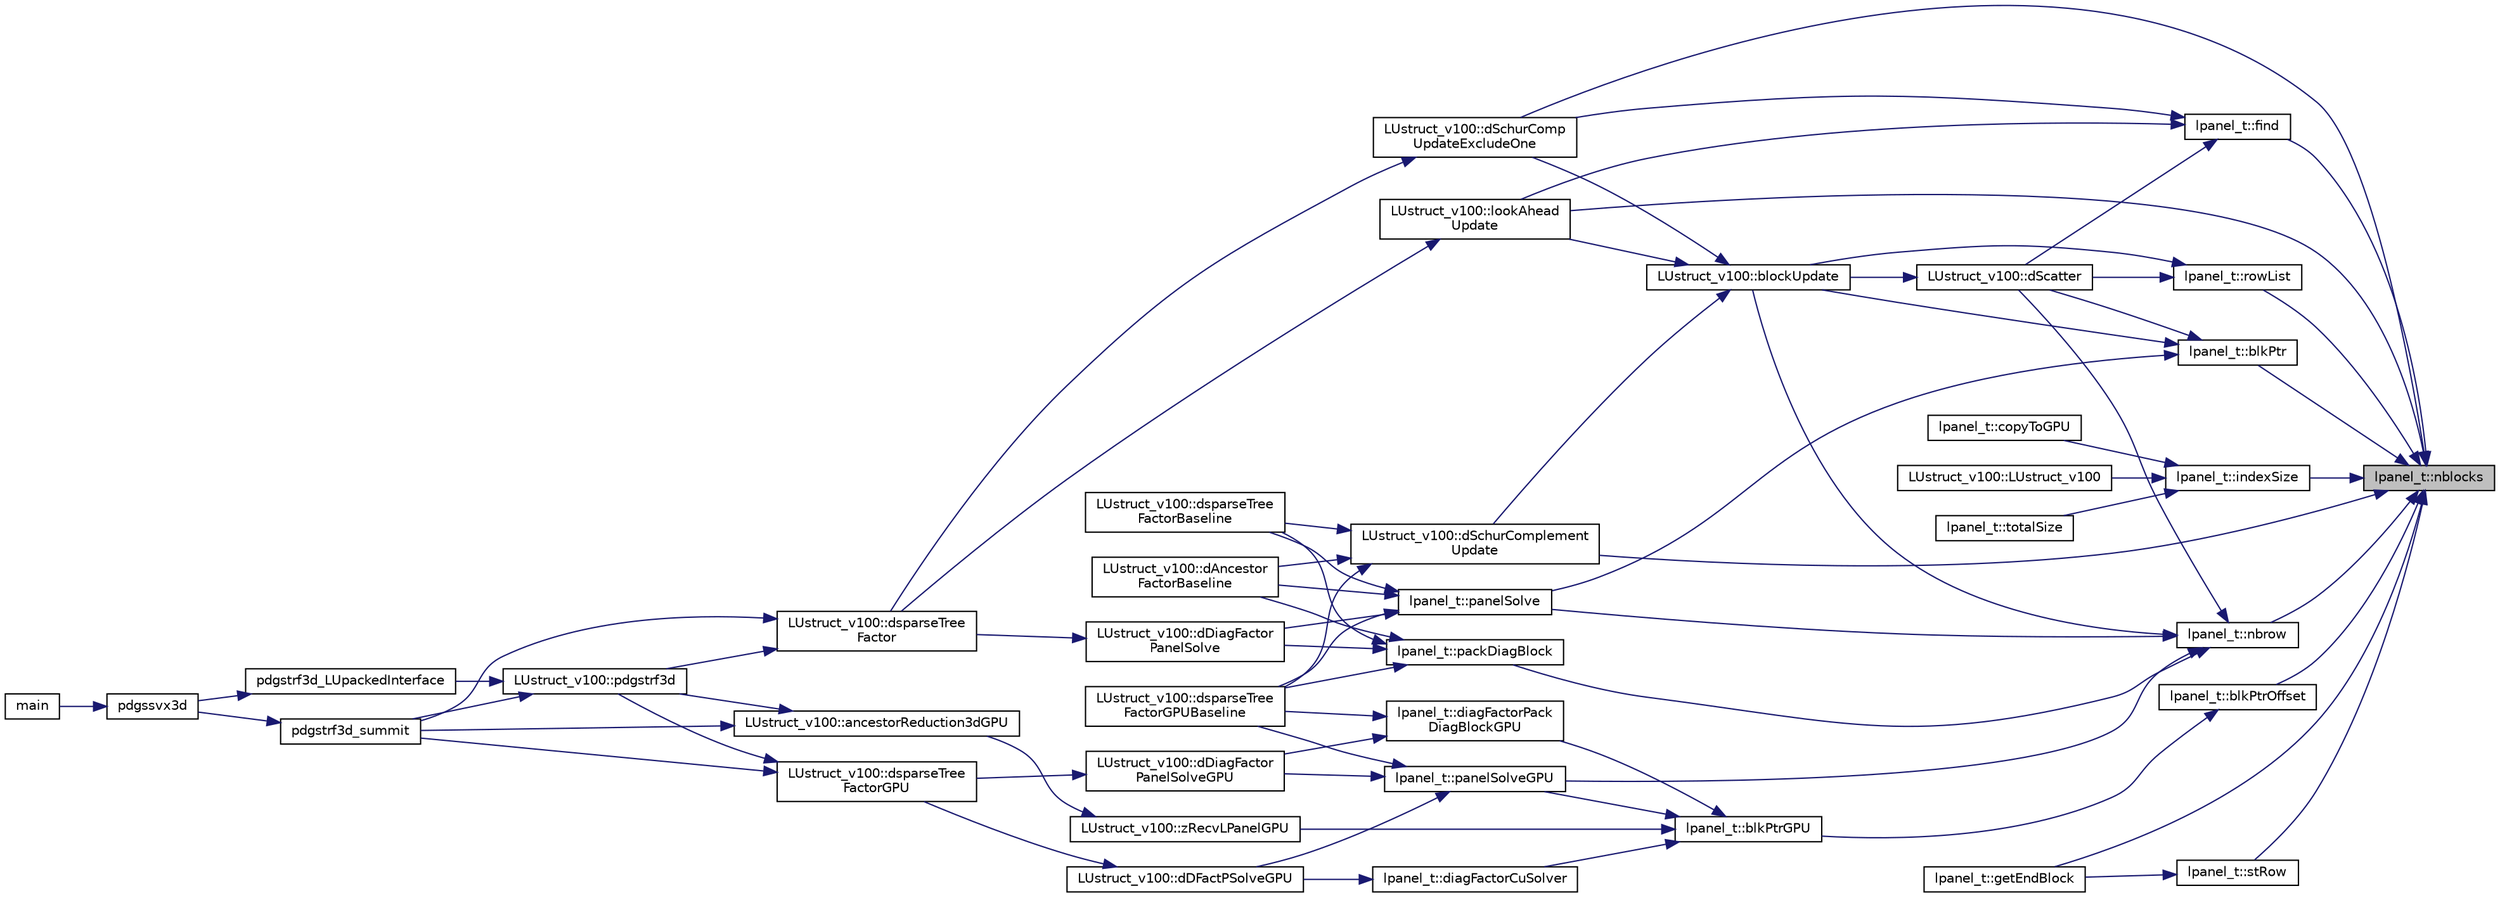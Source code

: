 digraph "lpanel_t::nblocks"
{
 // LATEX_PDF_SIZE
  edge [fontname="Helvetica",fontsize="10",labelfontname="Helvetica",labelfontsize="10"];
  node [fontname="Helvetica",fontsize="10",shape=record];
  rankdir="RL";
  Node1 [label="lpanel_t::nblocks",height=0.2,width=0.4,color="black", fillcolor="grey75", style="filled", fontcolor="black",tooltip=" "];
  Node1 -> Node2 [dir="back",color="midnightblue",fontsize="10",style="solid",fontname="Helvetica"];
  Node2 [label="lpanel_t::blkPtr",height=0.2,width=0.4,color="black", fillcolor="white", style="filled",URL="$classlpanel__t.html#a8f15374f4da0d015ee3d0e2e8d8f1c8e",tooltip=" "];
  Node2 -> Node3 [dir="back",color="midnightblue",fontsize="10",style="solid",fontname="Helvetica"];
  Node3 [label="LUstruct_v100::blockUpdate",height=0.2,width=0.4,color="black", fillcolor="white", style="filled",URL="$structLUstruct__v100.html#a7abea9f9bf0cbd0f0f0cae3b884cfecb",tooltip=" "];
  Node3 -> Node4 [dir="back",color="midnightblue",fontsize="10",style="solid",fontname="Helvetica"];
  Node4 [label="LUstruct_v100::dSchurComplement\lUpdate",height=0.2,width=0.4,color="black", fillcolor="white", style="filled",URL="$structLUstruct__v100.html#af4dc0ffd2a5d48a8768e64bb9d696f63",tooltip=" "];
  Node4 -> Node5 [dir="back",color="midnightblue",fontsize="10",style="solid",fontname="Helvetica"];
  Node5 [label="LUstruct_v100::dAncestor\lFactorBaseline",height=0.2,width=0.4,color="black", fillcolor="white", style="filled",URL="$structLUstruct__v100.html#adc2993e353e8fd58c5d25f2e1a2f6b12",tooltip=" "];
  Node4 -> Node6 [dir="back",color="midnightblue",fontsize="10",style="solid",fontname="Helvetica"];
  Node6 [label="LUstruct_v100::dsparseTree\lFactorBaseline",height=0.2,width=0.4,color="black", fillcolor="white", style="filled",URL="$structLUstruct__v100.html#a2df2422c38f6f3eb60130abb30ed6cbb",tooltip=" "];
  Node4 -> Node7 [dir="back",color="midnightblue",fontsize="10",style="solid",fontname="Helvetica"];
  Node7 [label="LUstruct_v100::dsparseTree\lFactorGPUBaseline",height=0.2,width=0.4,color="black", fillcolor="white", style="filled",URL="$structLUstruct__v100.html#a0dae29dc04bb128d9e63e973a1959935",tooltip=" "];
  Node3 -> Node8 [dir="back",color="midnightblue",fontsize="10",style="solid",fontname="Helvetica"];
  Node8 [label="LUstruct_v100::dSchurComp\lUpdateExcludeOne",height=0.2,width=0.4,color="black", fillcolor="white", style="filled",URL="$structLUstruct__v100.html#a1d41b0a2db3668dcc4e17ed404909006",tooltip=" "];
  Node8 -> Node9 [dir="back",color="midnightblue",fontsize="10",style="solid",fontname="Helvetica"];
  Node9 [label="LUstruct_v100::dsparseTree\lFactor",height=0.2,width=0.4,color="black", fillcolor="white", style="filled",URL="$structLUstruct__v100.html#a81be5cdce94b1ad8bfdf380f4aaf602f",tooltip=" "];
  Node9 -> Node10 [dir="back",color="midnightblue",fontsize="10",style="solid",fontname="Helvetica"];
  Node10 [label="LUstruct_v100::pdgstrf3d",height=0.2,width=0.4,color="black", fillcolor="white", style="filled",URL="$structLUstruct__v100.html#a80324555bc4f128a8f64af2846f46a3d",tooltip=" "];
  Node10 -> Node11 [dir="back",color="midnightblue",fontsize="10",style="solid",fontname="Helvetica"];
  Node11 [label="pdgstrf3d_LUpackedInterface",height=0.2,width=0.4,color="black", fillcolor="white", style="filled",URL="$LUgpuCHandle__interface_8cpp.html#acf3a56b3348f3f776bd692423e1d2604",tooltip=" "];
  Node11 -> Node12 [dir="back",color="midnightblue",fontsize="10",style="solid",fontname="Helvetica"];
  Node12 [label="pdgssvx3d",height=0.2,width=0.4,color="black", fillcolor="white", style="filled",URL="$pdgssvx3d_8c.html#a4cd295688eb2d11cd956c465f54af439",tooltip=" "];
  Node12 -> Node13 [dir="back",color="midnightblue",fontsize="10",style="solid",fontname="Helvetica"];
  Node13 [label="main",height=0.2,width=0.4,color="black", fillcolor="white", style="filled",URL="$pddrive3d_8c.html#a0ddf1224851353fc92bfbff6f499fa97",tooltip=" "];
  Node10 -> Node14 [dir="back",color="midnightblue",fontsize="10",style="solid",fontname="Helvetica"];
  Node14 [label="pdgstrf3d_summit",height=0.2,width=0.4,color="black", fillcolor="white", style="filled",URL="$pdgstrf3d__summit_8cpp.html#a1946f63e24f32f2f9675e9e3463af0a6",tooltip=" "];
  Node14 -> Node12 [dir="back",color="midnightblue",fontsize="10",style="solid",fontname="Helvetica"];
  Node9 -> Node14 [dir="back",color="midnightblue",fontsize="10",style="solid",fontname="Helvetica"];
  Node3 -> Node15 [dir="back",color="midnightblue",fontsize="10",style="solid",fontname="Helvetica"];
  Node15 [label="LUstruct_v100::lookAhead\lUpdate",height=0.2,width=0.4,color="black", fillcolor="white", style="filled",URL="$structLUstruct__v100.html#ac0bb4bc69db9a8fc4cafbc740346dac4",tooltip=" "];
  Node15 -> Node9 [dir="back",color="midnightblue",fontsize="10",style="solid",fontname="Helvetica"];
  Node2 -> Node16 [dir="back",color="midnightblue",fontsize="10",style="solid",fontname="Helvetica"];
  Node16 [label="LUstruct_v100::dScatter",height=0.2,width=0.4,color="black", fillcolor="white", style="filled",URL="$structLUstruct__v100.html#afdca951433ef866b953f0df6f653e7f1",tooltip=" "];
  Node16 -> Node3 [dir="back",color="midnightblue",fontsize="10",style="solid",fontname="Helvetica"];
  Node2 -> Node17 [dir="back",color="midnightblue",fontsize="10",style="solid",fontname="Helvetica"];
  Node17 [label="lpanel_t::panelSolve",height=0.2,width=0.4,color="black", fillcolor="white", style="filled",URL="$classlpanel__t.html#a60acfeda21c23692999067daaac3d835",tooltip=" "];
  Node17 -> Node5 [dir="back",color="midnightblue",fontsize="10",style="solid",fontname="Helvetica"];
  Node17 -> Node18 [dir="back",color="midnightblue",fontsize="10",style="solid",fontname="Helvetica"];
  Node18 [label="LUstruct_v100::dDiagFactor\lPanelSolve",height=0.2,width=0.4,color="black", fillcolor="white", style="filled",URL="$structLUstruct__v100.html#a2e1f892905b428de14fa7e46f80a68cf",tooltip=" "];
  Node18 -> Node9 [dir="back",color="midnightblue",fontsize="10",style="solid",fontname="Helvetica"];
  Node17 -> Node6 [dir="back",color="midnightblue",fontsize="10",style="solid",fontname="Helvetica"];
  Node17 -> Node7 [dir="back",color="midnightblue",fontsize="10",style="solid",fontname="Helvetica"];
  Node1 -> Node19 [dir="back",color="midnightblue",fontsize="10",style="solid",fontname="Helvetica"];
  Node19 [label="lpanel_t::blkPtrOffset",height=0.2,width=0.4,color="black", fillcolor="white", style="filled",URL="$classlpanel__t.html#a42752914d366a7719d03c12946f9f621",tooltip=" "];
  Node19 -> Node20 [dir="back",color="midnightblue",fontsize="10",style="solid",fontname="Helvetica"];
  Node20 [label="lpanel_t::blkPtrGPU",height=0.2,width=0.4,color="black", fillcolor="white", style="filled",URL="$classlpanel__t.html#ae82b5c028150b4d8b47aa08e88277a70",tooltip=" "];
  Node20 -> Node21 [dir="back",color="midnightblue",fontsize="10",style="solid",fontname="Helvetica"];
  Node21 [label="lpanel_t::diagFactorCuSolver",height=0.2,width=0.4,color="black", fillcolor="white", style="filled",URL="$classlpanel__t.html#a06277b0e163ae794fd0154d450b5e88f",tooltip=" "];
  Node21 -> Node22 [dir="back",color="midnightblue",fontsize="10",style="solid",fontname="Helvetica"];
  Node22 [label="LUstruct_v100::dDFactPSolveGPU",height=0.2,width=0.4,color="black", fillcolor="white", style="filled",URL="$structLUstruct__v100.html#afee34ca5a8e6010d14732445c3697353",tooltip=" "];
  Node22 -> Node23 [dir="back",color="midnightblue",fontsize="10",style="solid",fontname="Helvetica"];
  Node23 [label="LUstruct_v100::dsparseTree\lFactorGPU",height=0.2,width=0.4,color="black", fillcolor="white", style="filled",URL="$structLUstruct__v100.html#ac4592f8805ed1ad0beb724f98ecfa17a",tooltip=" "];
  Node23 -> Node10 [dir="back",color="midnightblue",fontsize="10",style="solid",fontname="Helvetica"];
  Node23 -> Node14 [dir="back",color="midnightblue",fontsize="10",style="solid",fontname="Helvetica"];
  Node20 -> Node24 [dir="back",color="midnightblue",fontsize="10",style="solid",fontname="Helvetica"];
  Node24 [label="lpanel_t::diagFactorPack\lDiagBlockGPU",height=0.2,width=0.4,color="black", fillcolor="white", style="filled",URL="$classlpanel__t.html#a64016dee1f8cfb27b2bf09f3f1258d0c",tooltip=" "];
  Node24 -> Node25 [dir="back",color="midnightblue",fontsize="10",style="solid",fontname="Helvetica"];
  Node25 [label="LUstruct_v100::dDiagFactor\lPanelSolveGPU",height=0.2,width=0.4,color="black", fillcolor="white", style="filled",URL="$structLUstruct__v100.html#a6106b2c9ecde0cf2e2c7c4b103e352b6",tooltip=" "];
  Node25 -> Node23 [dir="back",color="midnightblue",fontsize="10",style="solid",fontname="Helvetica"];
  Node24 -> Node7 [dir="back",color="midnightblue",fontsize="10",style="solid",fontname="Helvetica"];
  Node20 -> Node26 [dir="back",color="midnightblue",fontsize="10",style="solid",fontname="Helvetica"];
  Node26 [label="lpanel_t::panelSolveGPU",height=0.2,width=0.4,color="black", fillcolor="white", style="filled",URL="$classlpanel__t.html#a414dae4bb872425289261ac2f819e2d8",tooltip=" "];
  Node26 -> Node22 [dir="back",color="midnightblue",fontsize="10",style="solid",fontname="Helvetica"];
  Node26 -> Node25 [dir="back",color="midnightblue",fontsize="10",style="solid",fontname="Helvetica"];
  Node26 -> Node7 [dir="back",color="midnightblue",fontsize="10",style="solid",fontname="Helvetica"];
  Node20 -> Node27 [dir="back",color="midnightblue",fontsize="10",style="solid",fontname="Helvetica"];
  Node27 [label="LUstruct_v100::zRecvLPanelGPU",height=0.2,width=0.4,color="black", fillcolor="white", style="filled",URL="$structLUstruct__v100.html#a515f4751f9882a3a81cd508c5ea0cd9f",tooltip=" "];
  Node27 -> Node28 [dir="back",color="midnightblue",fontsize="10",style="solid",fontname="Helvetica"];
  Node28 [label="LUstruct_v100::ancestorReduction3dGPU",height=0.2,width=0.4,color="black", fillcolor="white", style="filled",URL="$structLUstruct__v100.html#ad4475ce14bf2210e9e4230f31b592238",tooltip=" "];
  Node28 -> Node10 [dir="back",color="midnightblue",fontsize="10",style="solid",fontname="Helvetica"];
  Node28 -> Node14 [dir="back",color="midnightblue",fontsize="10",style="solid",fontname="Helvetica"];
  Node1 -> Node4 [dir="back",color="midnightblue",fontsize="10",style="solid",fontname="Helvetica"];
  Node1 -> Node8 [dir="back",color="midnightblue",fontsize="10",style="solid",fontname="Helvetica"];
  Node1 -> Node29 [dir="back",color="midnightblue",fontsize="10",style="solid",fontname="Helvetica"];
  Node29 [label="lpanel_t::find",height=0.2,width=0.4,color="black", fillcolor="white", style="filled",URL="$classlpanel__t.html#a853a96b8d7027f9545d713ab33079944",tooltip=" "];
  Node29 -> Node16 [dir="back",color="midnightblue",fontsize="10",style="solid",fontname="Helvetica"];
  Node29 -> Node8 [dir="back",color="midnightblue",fontsize="10",style="solid",fontname="Helvetica"];
  Node29 -> Node15 [dir="back",color="midnightblue",fontsize="10",style="solid",fontname="Helvetica"];
  Node1 -> Node30 [dir="back",color="midnightblue",fontsize="10",style="solid",fontname="Helvetica"];
  Node30 [label="lpanel_t::getEndBlock",height=0.2,width=0.4,color="black", fillcolor="white", style="filled",URL="$classlpanel__t.html#ab9247b4cc7590c7752ad3580a36a5ba9",tooltip=" "];
  Node1 -> Node31 [dir="back",color="midnightblue",fontsize="10",style="solid",fontname="Helvetica"];
  Node31 [label="lpanel_t::indexSize",height=0.2,width=0.4,color="black", fillcolor="white", style="filled",URL="$classlpanel__t.html#abf71285cd6d992a9df0957d6989b43a4",tooltip=" "];
  Node31 -> Node32 [dir="back",color="midnightblue",fontsize="10",style="solid",fontname="Helvetica"];
  Node32 [label="lpanel_t::copyToGPU",height=0.2,width=0.4,color="black", fillcolor="white", style="filled",URL="$classlpanel__t.html#aa29722705aa8c9f922c05d8040fa18f2",tooltip=" "];
  Node31 -> Node33 [dir="back",color="midnightblue",fontsize="10",style="solid",fontname="Helvetica"];
  Node33 [label="LUstruct_v100::LUstruct_v100",height=0.2,width=0.4,color="black", fillcolor="white", style="filled",URL="$structLUstruct__v100.html#a69055df17e7aad705117d61101d85831",tooltip=" "];
  Node31 -> Node34 [dir="back",color="midnightblue",fontsize="10",style="solid",fontname="Helvetica"];
  Node34 [label="lpanel_t::totalSize",height=0.2,width=0.4,color="black", fillcolor="white", style="filled",URL="$classlpanel__t.html#a9b7aa805ec45be4f0de4e5cb3974275b",tooltip=" "];
  Node1 -> Node15 [dir="back",color="midnightblue",fontsize="10",style="solid",fontname="Helvetica"];
  Node1 -> Node35 [dir="back",color="midnightblue",fontsize="10",style="solid",fontname="Helvetica"];
  Node35 [label="lpanel_t::nbrow",height=0.2,width=0.4,color="black", fillcolor="white", style="filled",URL="$classlpanel__t.html#a1e8a9a0d94a51dba54af448c3e858e03",tooltip=" "];
  Node35 -> Node3 [dir="back",color="midnightblue",fontsize="10",style="solid",fontname="Helvetica"];
  Node35 -> Node16 [dir="back",color="midnightblue",fontsize="10",style="solid",fontname="Helvetica"];
  Node35 -> Node36 [dir="back",color="midnightblue",fontsize="10",style="solid",fontname="Helvetica"];
  Node36 [label="lpanel_t::packDiagBlock",height=0.2,width=0.4,color="black", fillcolor="white", style="filled",URL="$classlpanel__t.html#a8d68a01543c8c5d5b23bb184fec8b409",tooltip=" "];
  Node36 -> Node5 [dir="back",color="midnightblue",fontsize="10",style="solid",fontname="Helvetica"];
  Node36 -> Node18 [dir="back",color="midnightblue",fontsize="10",style="solid",fontname="Helvetica"];
  Node36 -> Node6 [dir="back",color="midnightblue",fontsize="10",style="solid",fontname="Helvetica"];
  Node36 -> Node7 [dir="back",color="midnightblue",fontsize="10",style="solid",fontname="Helvetica"];
  Node35 -> Node17 [dir="back",color="midnightblue",fontsize="10",style="solid",fontname="Helvetica"];
  Node35 -> Node26 [dir="back",color="midnightblue",fontsize="10",style="solid",fontname="Helvetica"];
  Node1 -> Node37 [dir="back",color="midnightblue",fontsize="10",style="solid",fontname="Helvetica"];
  Node37 [label="lpanel_t::rowList",height=0.2,width=0.4,color="black", fillcolor="white", style="filled",URL="$classlpanel__t.html#a2883d3d919d80cc2bf1a81baee0ab5c0",tooltip=" "];
  Node37 -> Node3 [dir="back",color="midnightblue",fontsize="10",style="solid",fontname="Helvetica"];
  Node37 -> Node16 [dir="back",color="midnightblue",fontsize="10",style="solid",fontname="Helvetica"];
  Node1 -> Node38 [dir="back",color="midnightblue",fontsize="10",style="solid",fontname="Helvetica"];
  Node38 [label="lpanel_t::stRow",height=0.2,width=0.4,color="black", fillcolor="white", style="filled",URL="$classlpanel__t.html#adc6eaa409b3f8d23f411bfaad0a23b1a",tooltip=" "];
  Node38 -> Node30 [dir="back",color="midnightblue",fontsize="10",style="solid",fontname="Helvetica"];
}
